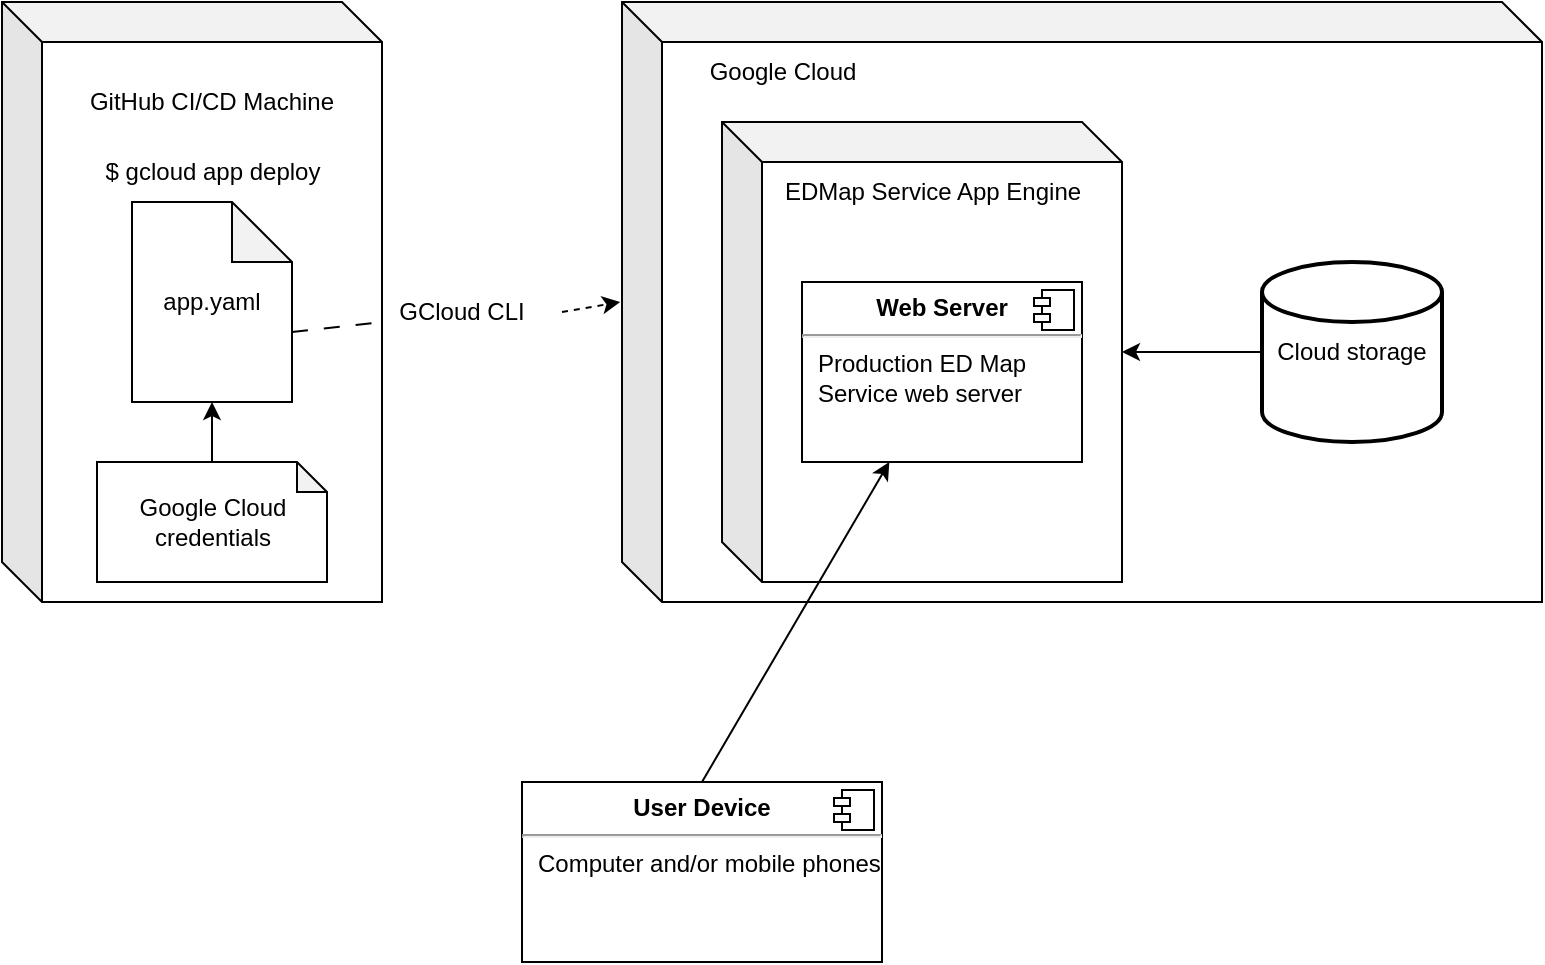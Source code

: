 <mxfile version="22.0.4" type="github">
  <diagram name="Page-1" id="AFOPoMAikEUmEF4K23Jo">
    <mxGraphModel dx="1270" dy="756" grid="1" gridSize="10" guides="1" tooltips="1" connect="1" arrows="1" fold="1" page="1" pageScale="1" pageWidth="850" pageHeight="1100" math="0" shadow="0">
      <root>
        <mxCell id="0" />
        <mxCell id="1" parent="0" />
        <mxCell id="LwAvh3vYZ40_kspi_JeO-1" value="" style="shape=cube;whiteSpace=wrap;html=1;boundedLbl=1;backgroundOutline=1;darkOpacity=0.05;darkOpacity2=0.1;" vertex="1" parent="1">
          <mxGeometry x="170" y="130" width="190" height="300" as="geometry" />
        </mxCell>
        <mxCell id="LwAvh3vYZ40_kspi_JeO-2" value="GitHub CI/CD Machine" style="text;html=1;strokeColor=none;fillColor=none;align=center;verticalAlign=middle;whiteSpace=wrap;rounded=0;" vertex="1" parent="1">
          <mxGeometry x="190" y="160" width="170" height="40" as="geometry" />
        </mxCell>
        <mxCell id="LwAvh3vYZ40_kspi_JeO-3" value="app.yaml" style="shape=note;whiteSpace=wrap;html=1;backgroundOutline=1;darkOpacity=0.05;" vertex="1" parent="1">
          <mxGeometry x="235" y="230" width="80" height="100" as="geometry" />
        </mxCell>
        <mxCell id="LwAvh3vYZ40_kspi_JeO-4" value="$ gcloud app deploy" style="text;html=1;align=center;verticalAlign=middle;resizable=0;points=[];autosize=1;strokeColor=none;fillColor=none;" vertex="1" parent="1">
          <mxGeometry x="210" y="200" width="130" height="30" as="geometry" />
        </mxCell>
        <mxCell id="LwAvh3vYZ40_kspi_JeO-6" value="" style="edgeStyle=none;rounded=0;orthogonalLoop=1;jettySize=auto;html=1;" edge="1" parent="1" source="LwAvh3vYZ40_kspi_JeO-5" target="LwAvh3vYZ40_kspi_JeO-3">
          <mxGeometry relative="1" as="geometry" />
        </mxCell>
        <mxCell id="LwAvh3vYZ40_kspi_JeO-5" value="Google Cloud credentials" style="shape=note;whiteSpace=wrap;html=1;backgroundOutline=1;darkOpacity=0.05;size=15;" vertex="1" parent="1">
          <mxGeometry x="217.5" y="360" width="115" height="60" as="geometry" />
        </mxCell>
        <mxCell id="LwAvh3vYZ40_kspi_JeO-7" style="rounded=0;orthogonalLoop=1;jettySize=auto;html=1;exitX=0;exitY=0;exitDx=80;exitDy=65;exitPerimeter=0;entryX=0;entryY=0;entryDx=190;entryDy=160;entryPerimeter=0;dashed=1;dashPattern=8 8;endArrow=none;endFill=0;" edge="1" parent="1" source="LwAvh3vYZ40_kspi_JeO-3" target="LwAvh3vYZ40_kspi_JeO-1">
          <mxGeometry relative="1" as="geometry" />
        </mxCell>
        <mxCell id="LwAvh3vYZ40_kspi_JeO-8" value="GCloud CLI" style="text;html=1;strokeColor=none;fillColor=none;align=center;verticalAlign=middle;whiteSpace=wrap;rounded=0;" vertex="1" parent="1">
          <mxGeometry x="350" y="270" width="100" height="30" as="geometry" />
        </mxCell>
        <mxCell id="LwAvh3vYZ40_kspi_JeO-9" value="" style="shape=cube;whiteSpace=wrap;html=1;boundedLbl=1;backgroundOutline=1;darkOpacity=0.05;darkOpacity2=0.1;" vertex="1" parent="1">
          <mxGeometry x="480" y="130" width="460" height="300" as="geometry" />
        </mxCell>
        <mxCell id="LwAvh3vYZ40_kspi_JeO-10" value="Google Cloud" style="text;html=1;align=center;verticalAlign=middle;resizable=0;points=[];autosize=1;strokeColor=none;fillColor=none;" vertex="1" parent="1">
          <mxGeometry x="510" y="150" width="100" height="30" as="geometry" />
        </mxCell>
        <mxCell id="LwAvh3vYZ40_kspi_JeO-12" style="edgeStyle=none;rounded=0;orthogonalLoop=1;jettySize=auto;html=1;exitX=1;exitY=0.5;exitDx=0;exitDy=0;entryX=-0.002;entryY=0.5;entryDx=0;entryDy=0;entryPerimeter=0;dashed=1;" edge="1" parent="1" source="LwAvh3vYZ40_kspi_JeO-8" target="LwAvh3vYZ40_kspi_JeO-9">
          <mxGeometry relative="1" as="geometry" />
        </mxCell>
        <mxCell id="LwAvh3vYZ40_kspi_JeO-13" value="" style="shape=cube;whiteSpace=wrap;html=1;boundedLbl=1;backgroundOutline=1;darkOpacity=0.05;darkOpacity2=0.1;" vertex="1" parent="1">
          <mxGeometry x="530" y="190" width="200" height="230" as="geometry" />
        </mxCell>
        <mxCell id="LwAvh3vYZ40_kspi_JeO-14" value="EDMap Service App Engine" style="text;html=1;align=center;verticalAlign=middle;resizable=0;points=[];autosize=1;strokeColor=none;fillColor=none;" vertex="1" parent="1">
          <mxGeometry x="550" y="210" width="170" height="30" as="geometry" />
        </mxCell>
        <mxCell id="LwAvh3vYZ40_kspi_JeO-16" value="&lt;p style=&quot;margin:0px;margin-top:6px;text-align:center;&quot;&gt;&lt;b&gt;Web Server&lt;br&gt;&lt;/b&gt;&lt;/p&gt;&lt;hr&gt;&lt;p style=&quot;margin:0px;margin-left:8px;&quot;&gt;Production ED Map Service web server&lt;br&gt;&lt;/p&gt;" style="align=left;overflow=fill;html=1;dropTarget=0;whiteSpace=wrap;" vertex="1" parent="1">
          <mxGeometry x="570" y="270" width="140" height="90" as="geometry" />
        </mxCell>
        <mxCell id="LwAvh3vYZ40_kspi_JeO-17" value="" style="shape=component;jettyWidth=8;jettyHeight=4;" vertex="1" parent="LwAvh3vYZ40_kspi_JeO-16">
          <mxGeometry x="1" width="20" height="20" relative="1" as="geometry">
            <mxPoint x="-24" y="4" as="offset" />
          </mxGeometry>
        </mxCell>
        <mxCell id="LwAvh3vYZ40_kspi_JeO-23" style="edgeStyle=none;rounded=0;orthogonalLoop=1;jettySize=auto;html=1;exitX=0;exitY=0.5;exitDx=0;exitDy=0;exitPerimeter=0;" edge="1" parent="1" source="LwAvh3vYZ40_kspi_JeO-22" target="LwAvh3vYZ40_kspi_JeO-13">
          <mxGeometry relative="1" as="geometry" />
        </mxCell>
        <mxCell id="LwAvh3vYZ40_kspi_JeO-22" value="Cloud storage" style="strokeWidth=2;html=1;shape=mxgraph.flowchart.database;whiteSpace=wrap;" vertex="1" parent="1">
          <mxGeometry x="800" y="260" width="90" height="90" as="geometry" />
        </mxCell>
        <mxCell id="LwAvh3vYZ40_kspi_JeO-26" style="edgeStyle=none;rounded=0;orthogonalLoop=1;jettySize=auto;html=1;exitX=0.5;exitY=0;exitDx=0;exitDy=0;" edge="1" parent="1" source="LwAvh3vYZ40_kspi_JeO-24" target="LwAvh3vYZ40_kspi_JeO-16">
          <mxGeometry relative="1" as="geometry" />
        </mxCell>
        <mxCell id="LwAvh3vYZ40_kspi_JeO-24" value="&lt;p style=&quot;margin:0px;margin-top:6px;text-align:center;&quot;&gt;&lt;b&gt;User Device&lt;br&gt;&lt;/b&gt;&lt;/p&gt;&lt;hr&gt;&lt;p style=&quot;margin:0px;margin-left:8px;&quot;&gt;Computer and/or mobile phones&lt;br&gt;&lt;/p&gt;" style="align=left;overflow=fill;html=1;dropTarget=0;whiteSpace=wrap;" vertex="1" parent="1">
          <mxGeometry x="430" y="520" width="180" height="90" as="geometry" />
        </mxCell>
        <mxCell id="LwAvh3vYZ40_kspi_JeO-25" value="" style="shape=component;jettyWidth=8;jettyHeight=4;" vertex="1" parent="LwAvh3vYZ40_kspi_JeO-24">
          <mxGeometry x="1" width="20" height="20" relative="1" as="geometry">
            <mxPoint x="-24" y="4" as="offset" />
          </mxGeometry>
        </mxCell>
      </root>
    </mxGraphModel>
  </diagram>
</mxfile>
